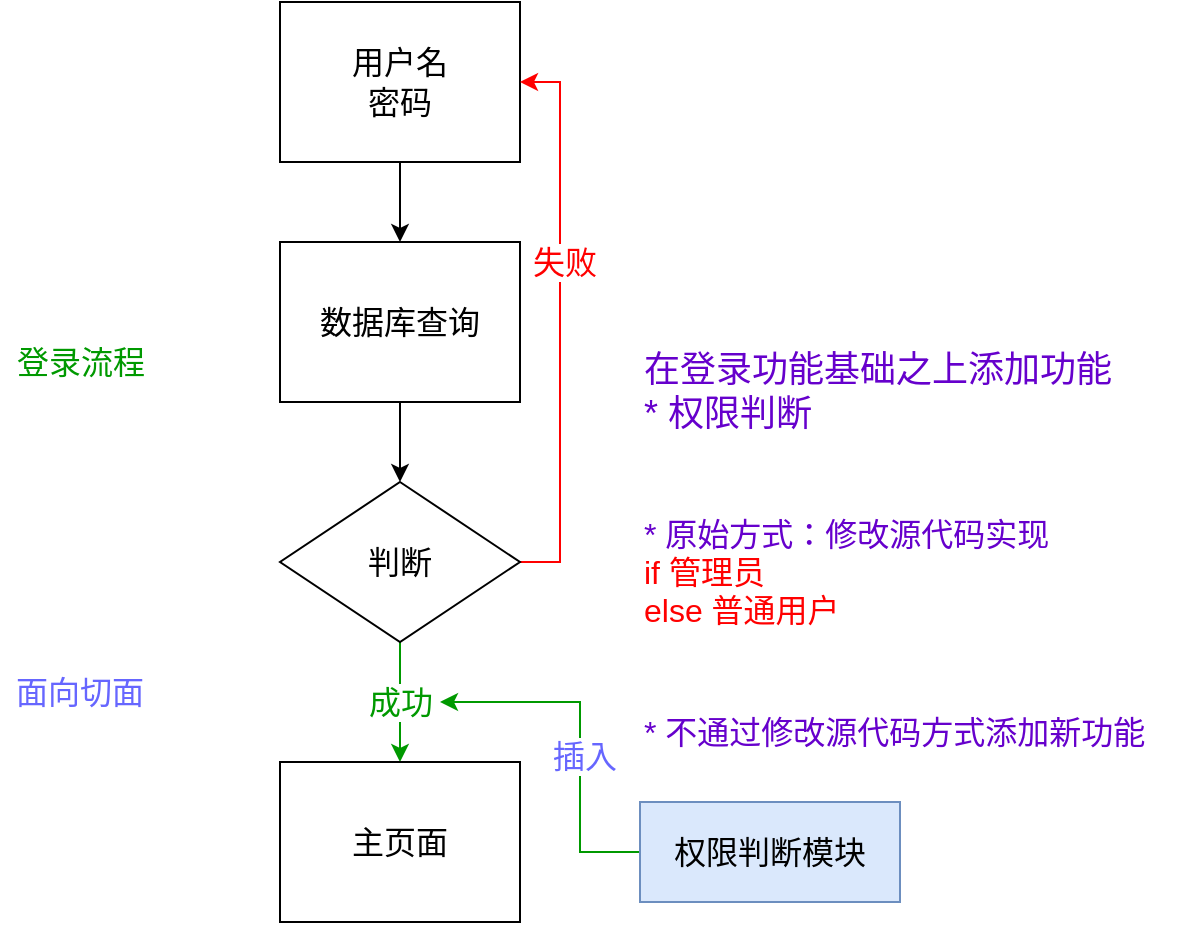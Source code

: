 <mxfile version="20.0.1" type="github">
  <diagram id="WkLt7YEkk_ZeOxThB0Bs" name="Page-1">
    <mxGraphModel dx="599" dy="323" grid="1" gridSize="10" guides="1" tooltips="1" connect="1" arrows="1" fold="1" page="1" pageScale="1" pageWidth="827" pageHeight="1169" math="0" shadow="0">
      <root>
        <mxCell id="0" />
        <mxCell id="1" parent="0" />
        <mxCell id="yoBXTclRUUPUT9tsP0_E-5" style="edgeStyle=orthogonalEdgeStyle;rounded=0;orthogonalLoop=1;jettySize=auto;html=1;entryX=0.5;entryY=0;entryDx=0;entryDy=0;fontSize=16;" parent="1" source="yoBXTclRUUPUT9tsP0_E-2" target="yoBXTclRUUPUT9tsP0_E-4" edge="1">
          <mxGeometry relative="1" as="geometry" />
        </mxCell>
        <mxCell id="yoBXTclRUUPUT9tsP0_E-2" value="&lt;font style=&quot;font-size: 16px;&quot;&gt;用户名&lt;br&gt;密码&lt;br&gt;&lt;/font&gt;" style="rounded=0;whiteSpace=wrap;html=1;" parent="1" vertex="1">
          <mxGeometry x="170" y="420" width="120" height="80" as="geometry" />
        </mxCell>
        <mxCell id="yoBXTclRUUPUT9tsP0_E-9" style="edgeStyle=orthogonalEdgeStyle;rounded=0;orthogonalLoop=1;jettySize=auto;html=1;entryX=0.5;entryY=0;entryDx=0;entryDy=0;fontSize=16;" parent="1" source="yoBXTclRUUPUT9tsP0_E-4" target="yoBXTclRUUPUT9tsP0_E-6" edge="1">
          <mxGeometry relative="1" as="geometry" />
        </mxCell>
        <mxCell id="yoBXTclRUUPUT9tsP0_E-4" value="&lt;font style=&quot;font-size: 16px;&quot;&gt;数据库查询&lt;br&gt;&lt;/font&gt;" style="rounded=0;whiteSpace=wrap;html=1;" parent="1" vertex="1">
          <mxGeometry x="170" y="540" width="120" height="80" as="geometry" />
        </mxCell>
        <mxCell id="yoBXTclRUUPUT9tsP0_E-7" style="edgeStyle=orthogonalEdgeStyle;rounded=0;orthogonalLoop=1;jettySize=auto;html=1;entryX=1;entryY=0.5;entryDx=0;entryDy=0;fontSize=16;strokeColor=#FF0000;" parent="1" source="yoBXTclRUUPUT9tsP0_E-6" target="yoBXTclRUUPUT9tsP0_E-2" edge="1">
          <mxGeometry relative="1" as="geometry">
            <Array as="points">
              <mxPoint x="310" y="700" />
              <mxPoint x="310" y="460" />
            </Array>
          </mxGeometry>
        </mxCell>
        <mxCell id="yoBXTclRUUPUT9tsP0_E-8" value="失败" style="edgeLabel;html=1;align=center;verticalAlign=middle;resizable=0;points=[];fontSize=16;fontColor=#FF0000;" parent="yoBXTclRUUPUT9tsP0_E-7" vertex="1" connectable="0">
          <mxGeometry x="0.215" y="-2" relative="1" as="geometry">
            <mxPoint as="offset" />
          </mxGeometry>
        </mxCell>
        <mxCell id="yoBXTclRUUPUT9tsP0_E-12" value="&lt;font color=&quot;#009900&quot;&gt;成功&lt;/font&gt;" style="edgeStyle=orthogonalEdgeStyle;rounded=0;orthogonalLoop=1;jettySize=auto;html=1;entryX=0.5;entryY=0;entryDx=0;entryDy=0;fontSize=16;strokeColor=#009900;" parent="1" source="yoBXTclRUUPUT9tsP0_E-6" target="yoBXTclRUUPUT9tsP0_E-11" edge="1">
          <mxGeometry relative="1" as="geometry" />
        </mxCell>
        <mxCell id="yoBXTclRUUPUT9tsP0_E-6" value="判断" style="rhombus;whiteSpace=wrap;html=1;fontSize=16;" parent="1" vertex="1">
          <mxGeometry x="170" y="660" width="120" height="80" as="geometry" />
        </mxCell>
        <mxCell id="yoBXTclRUUPUT9tsP0_E-11" value="&lt;font style=&quot;font-size: 16px;&quot;&gt;主页面&lt;br&gt;&lt;/font&gt;" style="rounded=0;whiteSpace=wrap;html=1;" parent="1" vertex="1">
          <mxGeometry x="170" y="800" width="120" height="80" as="geometry" />
        </mxCell>
        <mxCell id="yoBXTclRUUPUT9tsP0_E-15" value="登录流程" style="text;html=1;align=center;verticalAlign=middle;resizable=0;points=[];autosize=1;strokeColor=none;fillColor=none;fontSize=16;fontColor=#009900;" parent="1" vertex="1">
          <mxGeometry x="30" y="590" width="80" height="20" as="geometry" />
        </mxCell>
        <mxCell id="yoBXTclRUUPUT9tsP0_E-16" value="&lt;font style=&quot;font-size: 18px;&quot;&gt;&lt;font color=&quot;#6600cc&quot;&gt;在登录功能基础之上添加功能&lt;br&gt;* 权限判断&lt;/font&gt;&lt;br&gt;&lt;/font&gt;" style="text;html=1;strokeColor=none;fillColor=none;align=left;verticalAlign=middle;whiteSpace=wrap;rounded=0;fontSize=16;fontColor=#009900;" parent="1" vertex="1">
          <mxGeometry x="350" y="600" width="246" height="30" as="geometry" />
        </mxCell>
        <mxCell id="yoBXTclRUUPUT9tsP0_E-18" value="&lt;font color=&quot;#6600cc&quot;&gt;* 原始方式：修改源代码实现&lt;/font&gt;&lt;br&gt;&lt;font color=&quot;#ff0000&quot;&gt;if 管理员&lt;br&gt;else 普通用户&lt;/font&gt;" style="text;html=1;strokeColor=none;fillColor=none;align=left;verticalAlign=middle;whiteSpace=wrap;rounded=0;fontSize=16;fontColor=#009900;" parent="1" vertex="1">
          <mxGeometry x="350" y="690" width="246" height="30" as="geometry" />
        </mxCell>
        <mxCell id="yoBXTclRUUPUT9tsP0_E-19" value="&lt;font color=&quot;#6600cc&quot;&gt;* 不通过修改源代码方式添加新功能&lt;/font&gt;&lt;br&gt;" style="text;html=1;strokeColor=none;fillColor=none;align=left;verticalAlign=middle;whiteSpace=wrap;rounded=0;fontSize=16;fontColor=#009900;" parent="1" vertex="1">
          <mxGeometry x="350" y="770" width="270" height="30" as="geometry" />
        </mxCell>
        <mxCell id="yoBXTclRUUPUT9tsP0_E-22" style="edgeStyle=orthogonalEdgeStyle;rounded=0;orthogonalLoop=1;jettySize=auto;html=1;fontSize=16;fontColor=#FF0000;strokeColor=#009900;" parent="1" source="yoBXTclRUUPUT9tsP0_E-20" edge="1">
          <mxGeometry relative="1" as="geometry">
            <mxPoint x="250" y="770" as="targetPoint" />
            <Array as="points">
              <mxPoint x="320" y="845" />
            </Array>
          </mxGeometry>
        </mxCell>
        <mxCell id="yoBXTclRUUPUT9tsP0_E-23" value="&lt;font color=&quot;#6666ff&quot;&gt;插入&lt;/font&gt;" style="edgeLabel;html=1;align=center;verticalAlign=middle;resizable=0;points=[];fontSize=16;fontColor=#FF0000;" parent="yoBXTclRUUPUT9tsP0_E-22" vertex="1" connectable="0">
          <mxGeometry x="-0.103" y="-2" relative="1" as="geometry">
            <mxPoint as="offset" />
          </mxGeometry>
        </mxCell>
        <mxCell id="yoBXTclRUUPUT9tsP0_E-20" value="&lt;font style=&quot;font-size: 16px;&quot;&gt;权限判断模块&lt;/font&gt;" style="rounded=0;whiteSpace=wrap;html=1;fontSize=18;fillColor=#dae8fc;strokeColor=#6c8ebf;" parent="1" vertex="1">
          <mxGeometry x="350" y="820" width="130" height="50" as="geometry" />
        </mxCell>
        <mxCell id="yoBXTclRUUPUT9tsP0_E-24" value="面向切面" style="text;html=1;strokeColor=none;fillColor=none;align=center;verticalAlign=middle;whiteSpace=wrap;rounded=0;fontSize=16;fontColor=#6666FF;" parent="1" vertex="1">
          <mxGeometry x="30" y="750" width="80" height="30" as="geometry" />
        </mxCell>
      </root>
    </mxGraphModel>
  </diagram>
</mxfile>
